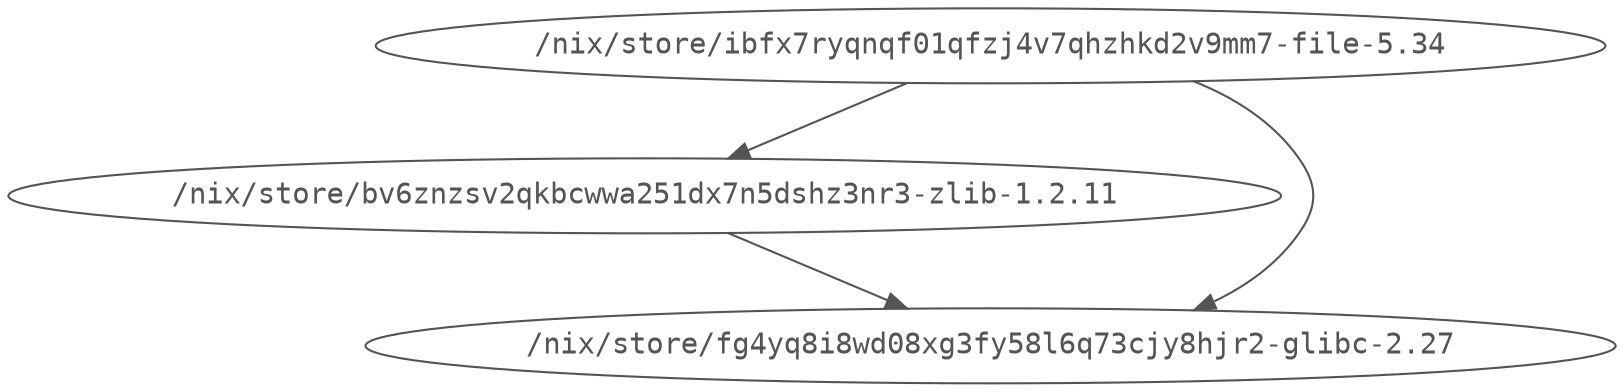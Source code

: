 digraph file {
        graph [ bgcolor="transparent" ];
        node [ color="#545454" fontcolor="#545454" fontname = "monospace" ];
        edge [color="#545454" ];

        "/nix/store/ibfx7ryqnqf01qfzj4v7qhzhkd2v9mm7-file-5.34";
        "/nix/store/ibfx7ryqnqf01qfzj4v7qhzhkd2v9mm7-file-5.34" -> "/nix/store/bv6znzsv2qkbcwwa251dx7n5dshz3nr3-zlib-1.2.11";
        "/nix/store/ibfx7ryqnqf01qfzj4v7qhzhkd2v9mm7-file-5.34" -> "/nix/store/fg4yq8i8wd08xg3fy58l6q73cjy8hjr2-glibc-2.27";
        "/nix/store/bv6znzsv2qkbcwwa251dx7n5dshz3nr3-zlib-1.2.11" -> "/nix/store/fg4yq8i8wd08xg3fy58l6q73cjy8hjr2-glibc-2.27";
}
